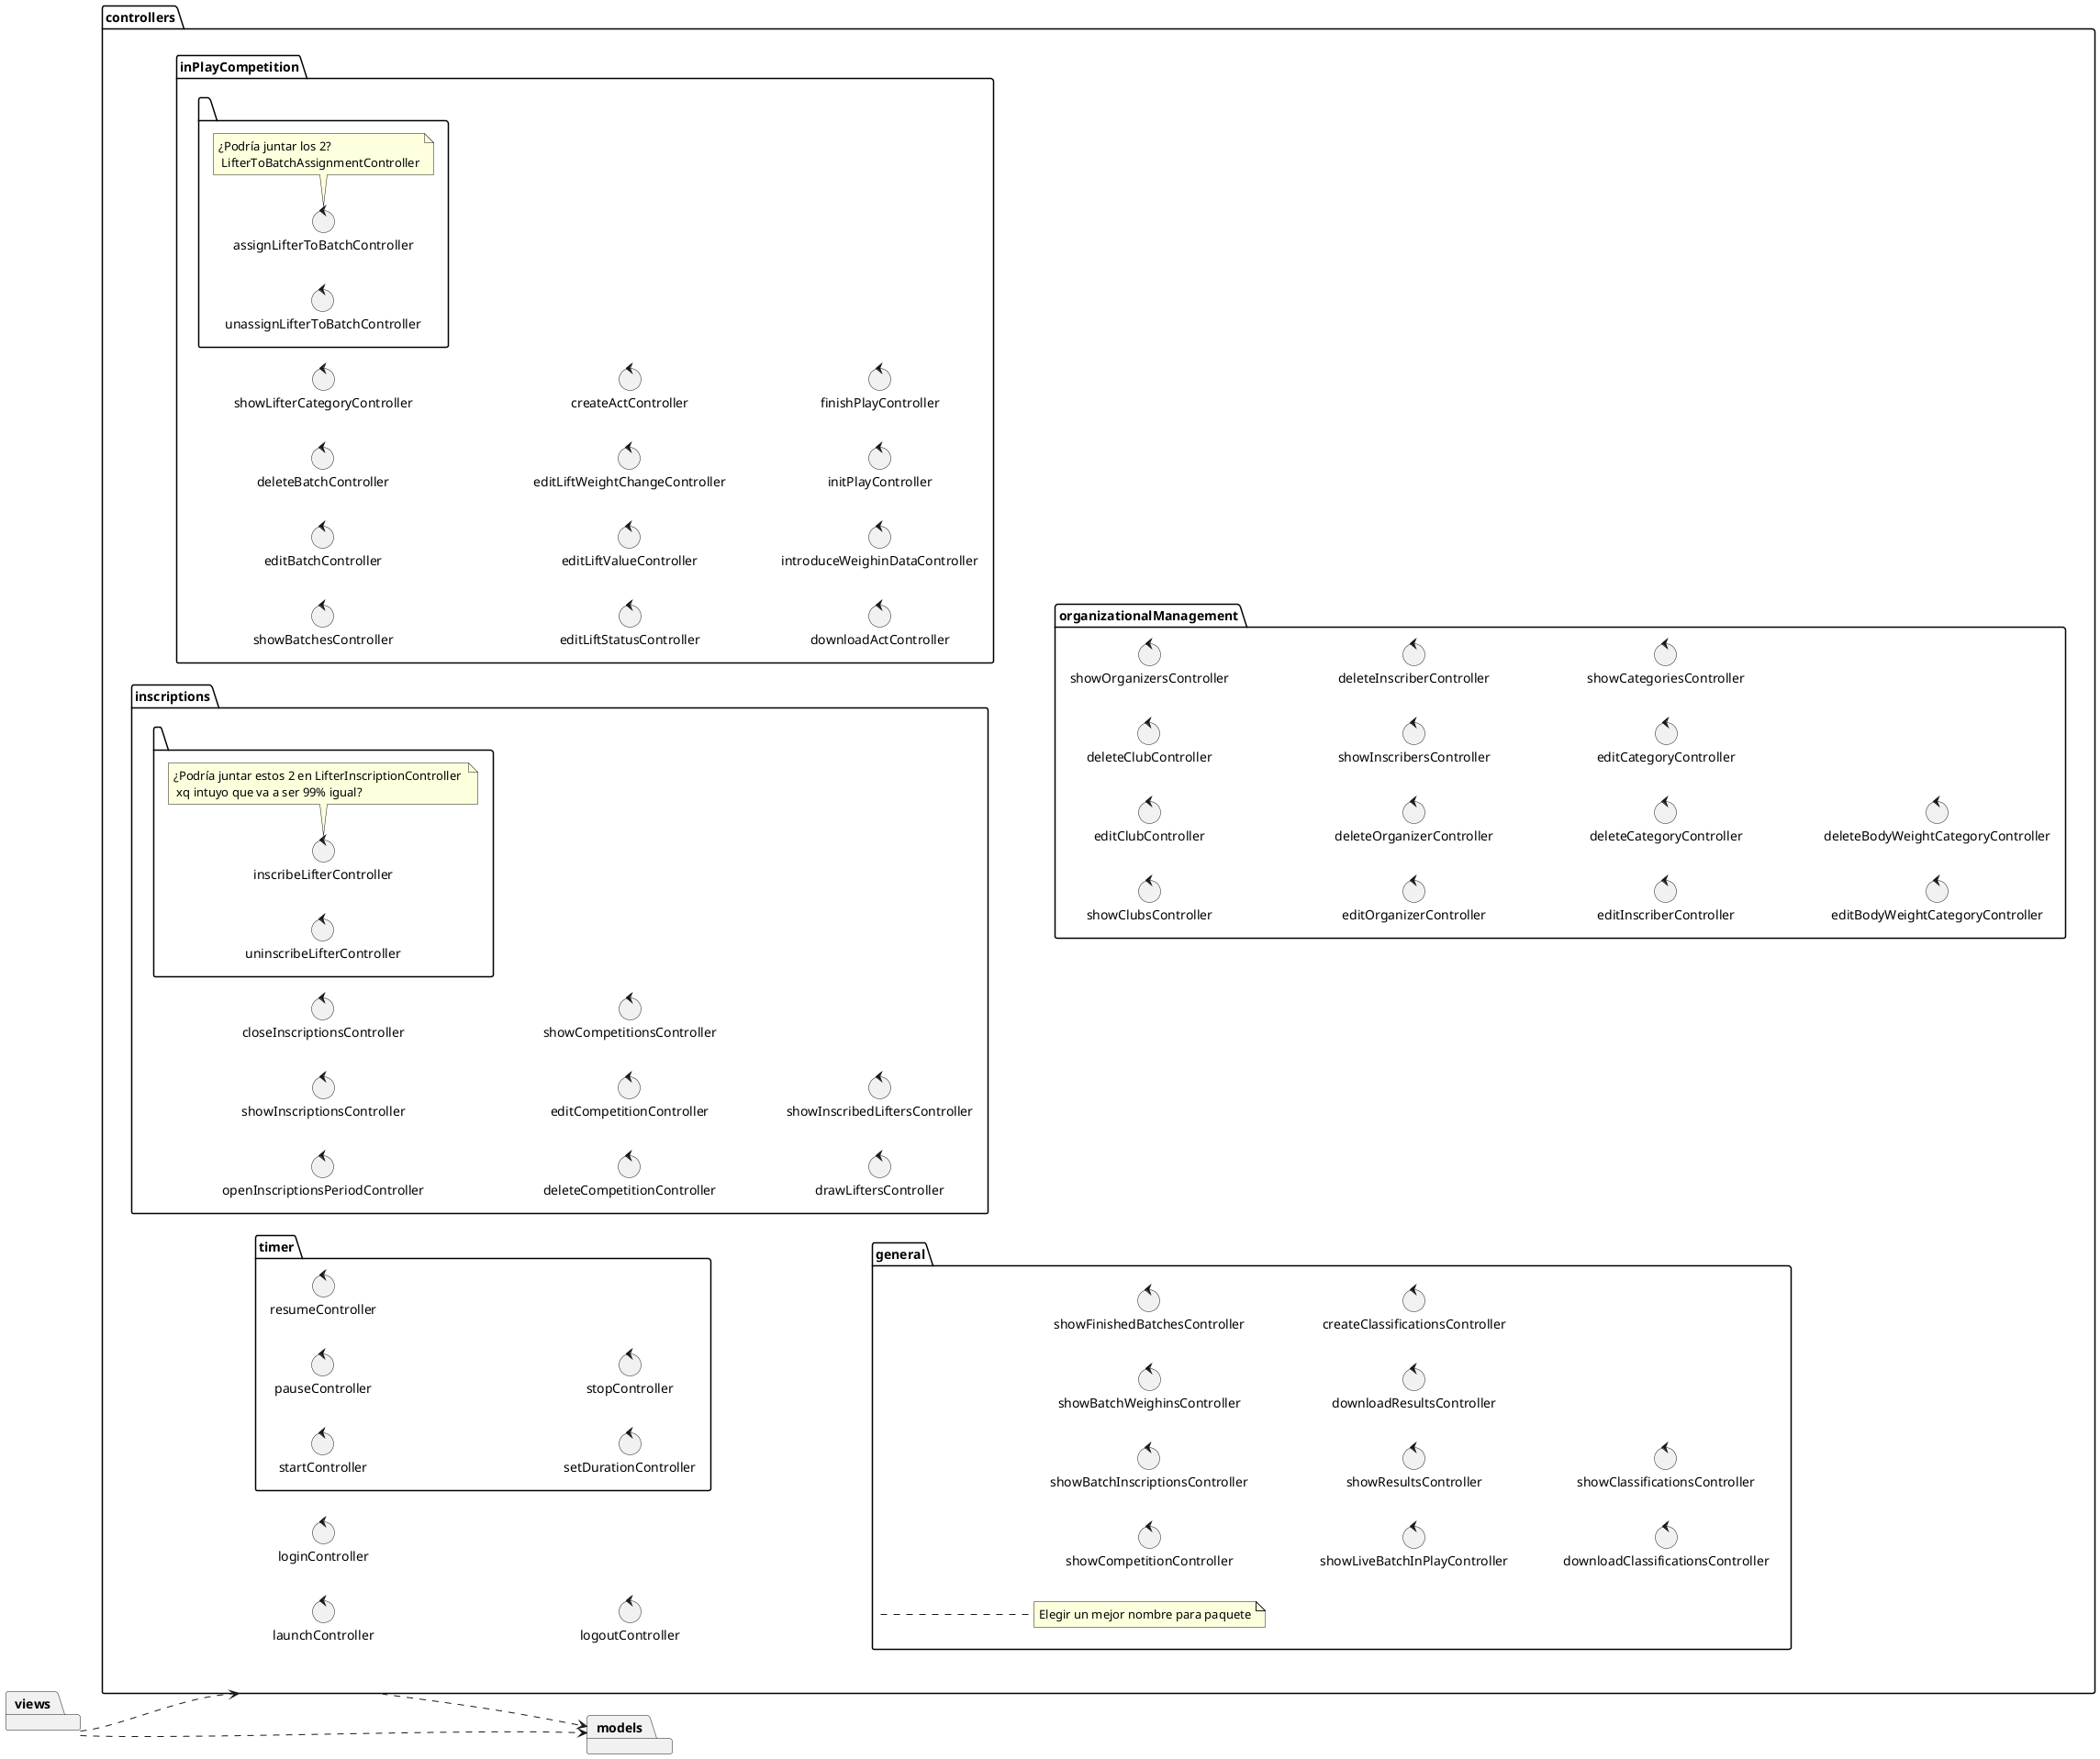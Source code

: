 @startuml

left to right direction

package views {
}

package controllers {

  package inPlayCompetition {
      control showBatchesController
      control editBatchController
      control deleteBatchController

      package "  " {
        control assignLifterToBatchController
        control unassignLifterToBatchController
        note bottom of assignLifterToBatchController: ¿Podría juntar los 2? \n LifterToBatchAssignmentController
      }

      control showLifterCategoryController
      control editLiftStatusController
      control editLiftValueController
      control editLiftWeightChangeController
      control createActController
      control downloadActController
      control introduceWeighinDataController
      control initPlayController
      control finishPlayController
  }

  package inscriptions {
    control openInscriptionsPeriodController
    control showInscriptionsController
    control closeInscriptionsController
    control deleteCompetitionController
    control editCompetitionController
    control showCompetitionsController
    control drawLiftersController

    package " " {
      control inscribeLifterController
      control uninscribeLifterController
      note bottom of inscribeLifterController: ¿Podría juntar estos 2 en LifterInscriptionController \n xq intuyo que va a ser 99% igual?
    }
    control showInscribedLiftersController
  }

  package timer {
      control startController
      control pauseController
      control resumeController
      control setDurationController
      control stopController
   }

  package organizationalManagement {
    control showClubsController
    control editClubController
    control deleteClubController
    control showOrganizersController
    control editOrganizerController
    control deleteOrganizerController
    control showInscribersController
    control deleteInscriberController
    control editInscriberController
    control deleteCategoryController
    control editCategoryController
    control showCategoriesController
    control editBodyWeightCategoryController
    control deleteBodyWeightCategoryController
  }


package general {
  note right of general: Elegir un mejor nombre para paquete
  control showCompetitionController
  control showBatchInscriptionsController
  control showBatchWeighinsController
  control showFinishedBatchesController
  control showLiveBatchInPlayController
  control showResultsController
  control downloadResultsController
  control showCompetitionsController
  control createClassificationsController
  control downloadClassificationsController
  control showClassificationsController
}

  control launchController
  control loginController
  control logoutController

}


package models {
}

views ..> controllers
views ..> models
controllers ..> models


@enduml